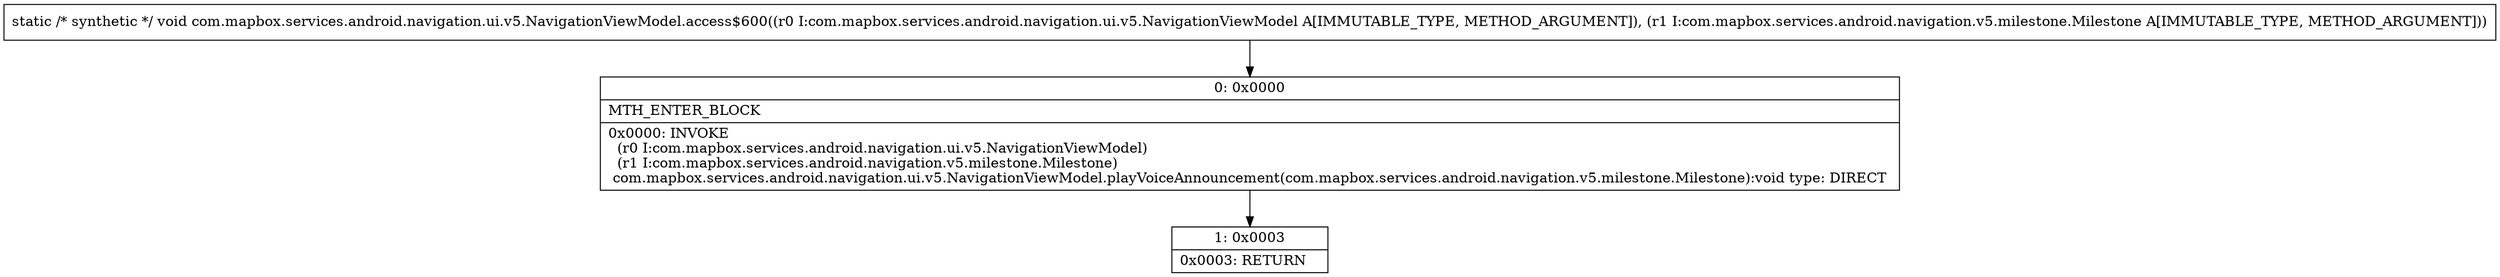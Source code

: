 digraph "CFG forcom.mapbox.services.android.navigation.ui.v5.NavigationViewModel.access$600(Lcom\/mapbox\/services\/android\/navigation\/ui\/v5\/NavigationViewModel;Lcom\/mapbox\/services\/android\/navigation\/v5\/milestone\/Milestone;)V" {
Node_0 [shape=record,label="{0\:\ 0x0000|MTH_ENTER_BLOCK\l|0x0000: INVOKE  \l  (r0 I:com.mapbox.services.android.navigation.ui.v5.NavigationViewModel)\l  (r1 I:com.mapbox.services.android.navigation.v5.milestone.Milestone)\l com.mapbox.services.android.navigation.ui.v5.NavigationViewModel.playVoiceAnnouncement(com.mapbox.services.android.navigation.v5.milestone.Milestone):void type: DIRECT \l}"];
Node_1 [shape=record,label="{1\:\ 0x0003|0x0003: RETURN   \l}"];
MethodNode[shape=record,label="{static \/* synthetic *\/ void com.mapbox.services.android.navigation.ui.v5.NavigationViewModel.access$600((r0 I:com.mapbox.services.android.navigation.ui.v5.NavigationViewModel A[IMMUTABLE_TYPE, METHOD_ARGUMENT]), (r1 I:com.mapbox.services.android.navigation.v5.milestone.Milestone A[IMMUTABLE_TYPE, METHOD_ARGUMENT])) }"];
MethodNode -> Node_0;
Node_0 -> Node_1;
}

